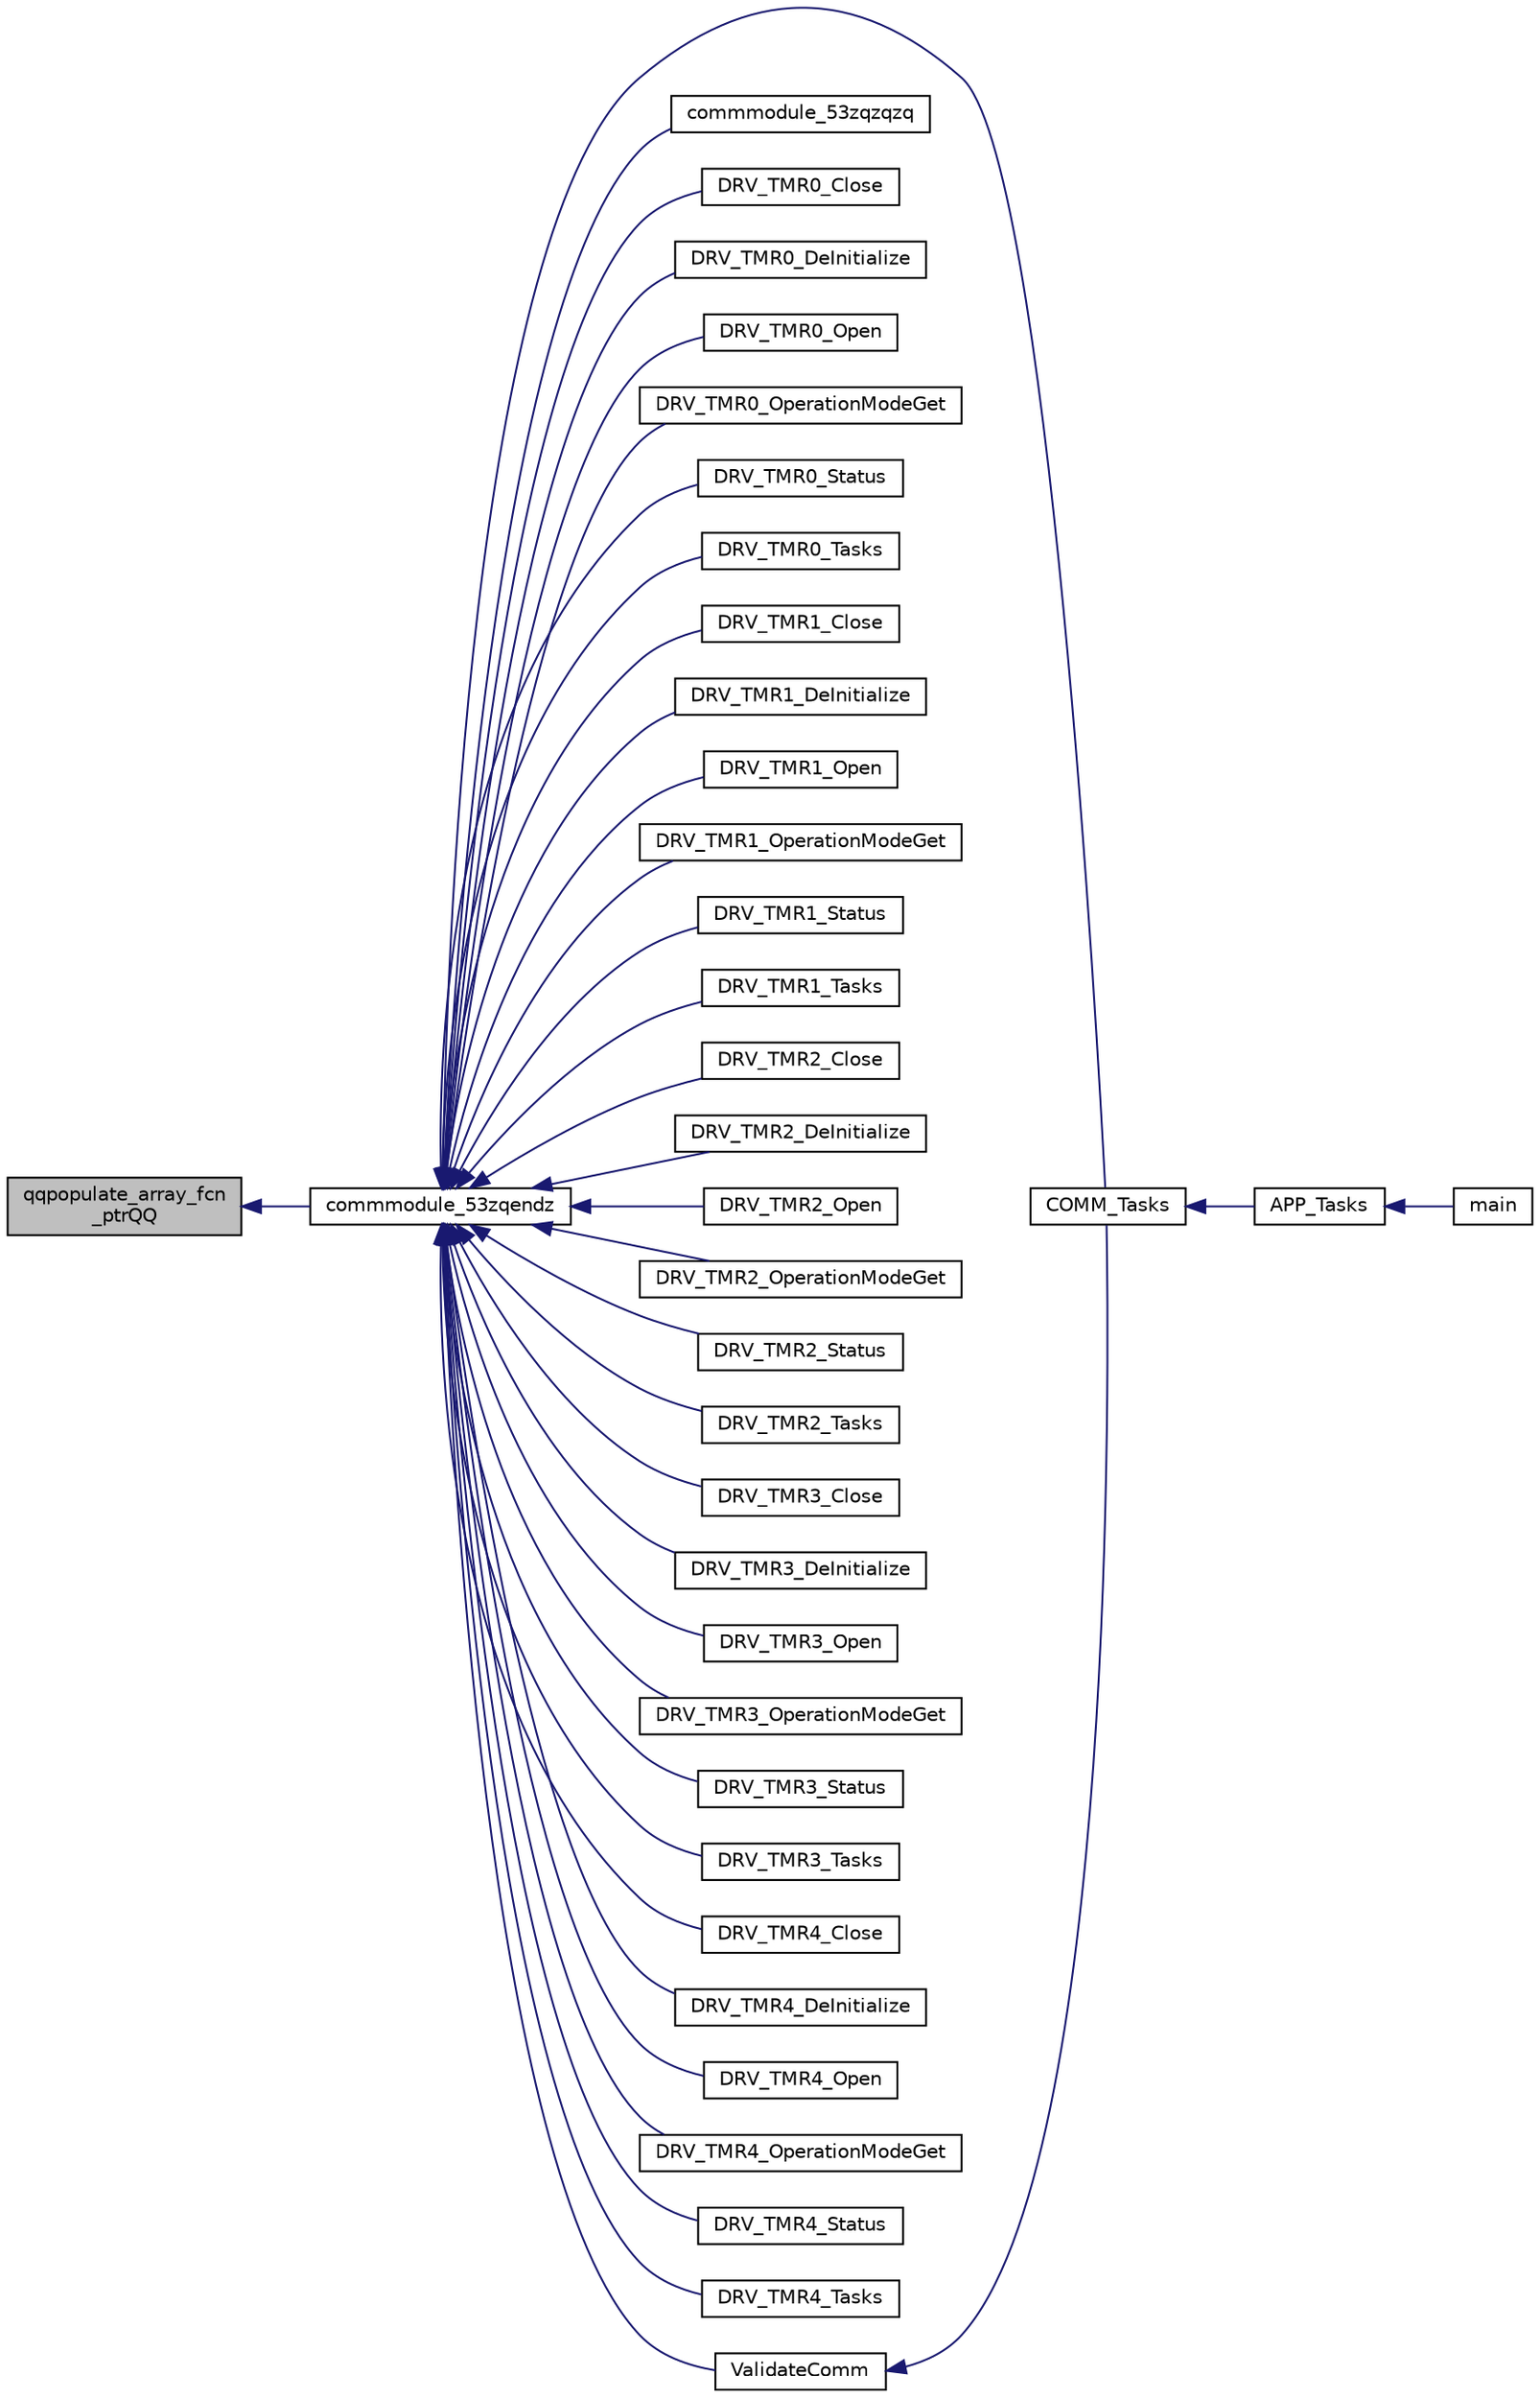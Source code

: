 digraph "qqpopulate_array_fcn_ptrQQ"
{
  edge [fontname="Helvetica",fontsize="10",labelfontname="Helvetica",labelfontsize="10"];
  node [fontname="Helvetica",fontsize="10",shape=record];
  rankdir="LR";
  Node1624 [label="qqpopulate_array_fcn\l_ptrQQ",height=0.2,width=0.4,color="black", fillcolor="grey75", style="filled", fontcolor="black"];
  Node1624 -> Node1625 [dir="back",color="midnightblue",fontsize="10",style="solid",fontname="Helvetica"];
  Node1625 [label="commmodule_53zqendz",height=0.2,width=0.4,color="black", fillcolor="white", style="filled",URL="$inszt__commmodule_8c.html#a96db1778e1f6c4e3f62a377955563ded"];
  Node1625 -> Node1626 [dir="back",color="midnightblue",fontsize="10",style="solid",fontname="Helvetica"];
  Node1626 [label="COMM_Tasks",height=0.2,width=0.4,color="black", fillcolor="white", style="filled",URL="$inszt__commmodule_8c.html#a58032003b728b9659d8ec40e2b565169"];
  Node1626 -> Node1627 [dir="back",color="midnightblue",fontsize="10",style="solid",fontname="Helvetica"];
  Node1627 [label="APP_Tasks",height=0.2,width=0.4,color="black", fillcolor="white", style="filled",URL="$inszt__app_8c.html#a859aee46b660cfee47cfd45ce08f6862"];
  Node1627 -> Node1628 [dir="back",color="midnightblue",fontsize="10",style="solid",fontname="Helvetica"];
  Node1628 [label="main",height=0.2,width=0.4,color="black", fillcolor="white", style="filled",URL="$inszt__main_8c.html#a840291bc02cba5474a4cb46a9b9566fe"];
  Node1625 -> Node1629 [dir="back",color="midnightblue",fontsize="10",style="solid",fontname="Helvetica"];
  Node1629 [label="commmodule_53zqzqzq",height=0.2,width=0.4,color="black", fillcolor="white", style="filled",URL="$inszt__commmodule_8c.html#a3ff7b9cd291501a7616731f5a3ffc729"];
  Node1625 -> Node1630 [dir="back",color="midnightblue",fontsize="10",style="solid",fontname="Helvetica"];
  Node1630 [label="DRV_TMR0_Close",height=0.2,width=0.4,color="black", fillcolor="white", style="filled",URL="$inszt__commmodule_8c.html#a32eae35a1e64a44969e70c746ec9cdc2"];
  Node1625 -> Node1631 [dir="back",color="midnightblue",fontsize="10",style="solid",fontname="Helvetica"];
  Node1631 [label="DRV_TMR0_DeInitialize",height=0.2,width=0.4,color="black", fillcolor="white", style="filled",URL="$inszt__commmodule_8c.html#ac35e22ce2277246569aa15a0142f42de"];
  Node1625 -> Node1632 [dir="back",color="midnightblue",fontsize="10",style="solid",fontname="Helvetica"];
  Node1632 [label="DRV_TMR0_Open",height=0.2,width=0.4,color="black", fillcolor="white", style="filled",URL="$inszt__commmodule_8c.html#a6185be0b1acc5308100e9c168c6d9882"];
  Node1625 -> Node1633 [dir="back",color="midnightblue",fontsize="10",style="solid",fontname="Helvetica"];
  Node1633 [label="DRV_TMR0_OperationModeGet",height=0.2,width=0.4,color="black", fillcolor="white", style="filled",URL="$inszt__commmodule_8c.html#a75154e72363837310412c5f0f77ca99b"];
  Node1625 -> Node1634 [dir="back",color="midnightblue",fontsize="10",style="solid",fontname="Helvetica"];
  Node1634 [label="DRV_TMR0_Status",height=0.2,width=0.4,color="black", fillcolor="white", style="filled",URL="$inszt__commmodule_8c.html#aa0b45abb3787c0b80fba63077983fda6"];
  Node1625 -> Node1635 [dir="back",color="midnightblue",fontsize="10",style="solid",fontname="Helvetica"];
  Node1635 [label="DRV_TMR0_Tasks",height=0.2,width=0.4,color="black", fillcolor="white", style="filled",URL="$inszt__commmodule_8c.html#a074ed24077060483c762988f726d23e9"];
  Node1625 -> Node1636 [dir="back",color="midnightblue",fontsize="10",style="solid",fontname="Helvetica"];
  Node1636 [label="DRV_TMR1_Close",height=0.2,width=0.4,color="black", fillcolor="white", style="filled",URL="$inszt__commmodule_8c.html#a6a5cde4bb2a1f040394eff6085aa1d59"];
  Node1625 -> Node1637 [dir="back",color="midnightblue",fontsize="10",style="solid",fontname="Helvetica"];
  Node1637 [label="DRV_TMR1_DeInitialize",height=0.2,width=0.4,color="black", fillcolor="white", style="filled",URL="$inszt__commmodule_8c.html#abf7739f5097a1ceff5268ea070a35c9e"];
  Node1625 -> Node1638 [dir="back",color="midnightblue",fontsize="10",style="solid",fontname="Helvetica"];
  Node1638 [label="DRV_TMR1_Open",height=0.2,width=0.4,color="black", fillcolor="white", style="filled",URL="$inszt__commmodule_8c.html#ac23662f1a2e62aff3d8576b4fb403b5e"];
  Node1625 -> Node1639 [dir="back",color="midnightblue",fontsize="10",style="solid",fontname="Helvetica"];
  Node1639 [label="DRV_TMR1_OperationModeGet",height=0.2,width=0.4,color="black", fillcolor="white", style="filled",URL="$inszt__commmodule_8c.html#a2ddcb52c248a14db2f5d3cc2b8396b4d"];
  Node1625 -> Node1640 [dir="back",color="midnightblue",fontsize="10",style="solid",fontname="Helvetica"];
  Node1640 [label="DRV_TMR1_Status",height=0.2,width=0.4,color="black", fillcolor="white", style="filled",URL="$inszt__commmodule_8c.html#af0b509a65d0cc40830845f905e72f383"];
  Node1625 -> Node1641 [dir="back",color="midnightblue",fontsize="10",style="solid",fontname="Helvetica"];
  Node1641 [label="DRV_TMR1_Tasks",height=0.2,width=0.4,color="black", fillcolor="white", style="filled",URL="$inszt__commmodule_8c.html#a0c01e1083b80ad88b2bc0fae758b1f0e"];
  Node1625 -> Node1642 [dir="back",color="midnightblue",fontsize="10",style="solid",fontname="Helvetica"];
  Node1642 [label="DRV_TMR2_Close",height=0.2,width=0.4,color="black", fillcolor="white", style="filled",URL="$inszt__commmodule_8c.html#a5ad44e5f36f8a566c396331e7c08c15d"];
  Node1625 -> Node1643 [dir="back",color="midnightblue",fontsize="10",style="solid",fontname="Helvetica"];
  Node1643 [label="DRV_TMR2_DeInitialize",height=0.2,width=0.4,color="black", fillcolor="white", style="filled",URL="$inszt__commmodule_8c.html#a0aa800750e31f5d3aea0afcd7faa41fe"];
  Node1625 -> Node1644 [dir="back",color="midnightblue",fontsize="10",style="solid",fontname="Helvetica"];
  Node1644 [label="DRV_TMR2_Open",height=0.2,width=0.4,color="black", fillcolor="white", style="filled",URL="$inszt__commmodule_8c.html#ae3ec2e7d926f1dfcf4d5b4ec3f4452b1"];
  Node1625 -> Node1645 [dir="back",color="midnightblue",fontsize="10",style="solid",fontname="Helvetica"];
  Node1645 [label="DRV_TMR2_OperationModeGet",height=0.2,width=0.4,color="black", fillcolor="white", style="filled",URL="$inszt__commmodule_8c.html#aaec612bc5ca6823e226aa9e168f0f7e4"];
  Node1625 -> Node1646 [dir="back",color="midnightblue",fontsize="10",style="solid",fontname="Helvetica"];
  Node1646 [label="DRV_TMR2_Status",height=0.2,width=0.4,color="black", fillcolor="white", style="filled",URL="$inszt__commmodule_8c.html#ab66021f387d5cbb3e7ab20b7718aa773"];
  Node1625 -> Node1647 [dir="back",color="midnightblue",fontsize="10",style="solid",fontname="Helvetica"];
  Node1647 [label="DRV_TMR2_Tasks",height=0.2,width=0.4,color="black", fillcolor="white", style="filled",URL="$inszt__commmodule_8c.html#a4cae103296c260a0cacd0bfbb02abec6"];
  Node1625 -> Node1648 [dir="back",color="midnightblue",fontsize="10",style="solid",fontname="Helvetica"];
  Node1648 [label="DRV_TMR3_Close",height=0.2,width=0.4,color="black", fillcolor="white", style="filled",URL="$inszt__commmodule_8c.html#a5dd9fa4b5c96ae83f17ed22952b3526b"];
  Node1625 -> Node1649 [dir="back",color="midnightblue",fontsize="10",style="solid",fontname="Helvetica"];
  Node1649 [label="DRV_TMR3_DeInitialize",height=0.2,width=0.4,color="black", fillcolor="white", style="filled",URL="$inszt__commmodule_8c.html#a51119949a1b0dc2ade9d15cd3eef3cf9"];
  Node1625 -> Node1650 [dir="back",color="midnightblue",fontsize="10",style="solid",fontname="Helvetica"];
  Node1650 [label="DRV_TMR3_Open",height=0.2,width=0.4,color="black", fillcolor="white", style="filled",URL="$inszt__commmodule_8c.html#a14def85d2721c6fe7a0f52e5da985745"];
  Node1625 -> Node1651 [dir="back",color="midnightblue",fontsize="10",style="solid",fontname="Helvetica"];
  Node1651 [label="DRV_TMR3_OperationModeGet",height=0.2,width=0.4,color="black", fillcolor="white", style="filled",URL="$inszt__commmodule_8c.html#aba3d374b5742c8fed77fb9c5125906e8"];
  Node1625 -> Node1652 [dir="back",color="midnightblue",fontsize="10",style="solid",fontname="Helvetica"];
  Node1652 [label="DRV_TMR3_Status",height=0.2,width=0.4,color="black", fillcolor="white", style="filled",URL="$inszt__commmodule_8c.html#ab337820f2261ee63bfbdbe91f999de92"];
  Node1625 -> Node1653 [dir="back",color="midnightblue",fontsize="10",style="solid",fontname="Helvetica"];
  Node1653 [label="DRV_TMR3_Tasks",height=0.2,width=0.4,color="black", fillcolor="white", style="filled",URL="$inszt__commmodule_8c.html#ac4622292b2dab66f9b5ae9778db08478"];
  Node1625 -> Node1654 [dir="back",color="midnightblue",fontsize="10",style="solid",fontname="Helvetica"];
  Node1654 [label="DRV_TMR4_Close",height=0.2,width=0.4,color="black", fillcolor="white", style="filled",URL="$inszt__commmodule_8c.html#abca98245dd4f6348cc96c19911fa2f7f"];
  Node1625 -> Node1655 [dir="back",color="midnightblue",fontsize="10",style="solid",fontname="Helvetica"];
  Node1655 [label="DRV_TMR4_DeInitialize",height=0.2,width=0.4,color="black", fillcolor="white", style="filled",URL="$inszt__commmodule_8c.html#a24315793d9553d184024aea496534bc5"];
  Node1625 -> Node1656 [dir="back",color="midnightblue",fontsize="10",style="solid",fontname="Helvetica"];
  Node1656 [label="DRV_TMR4_Open",height=0.2,width=0.4,color="black", fillcolor="white", style="filled",URL="$inszt__commmodule_8c.html#a6e2c39c5a9d8b23859be0e673b43b1b9"];
  Node1625 -> Node1657 [dir="back",color="midnightblue",fontsize="10",style="solid",fontname="Helvetica"];
  Node1657 [label="DRV_TMR4_OperationModeGet",height=0.2,width=0.4,color="black", fillcolor="white", style="filled",URL="$inszt__commmodule_8c.html#ad47780c4b3a36ef4f64841b0106a751d"];
  Node1625 -> Node1658 [dir="back",color="midnightblue",fontsize="10",style="solid",fontname="Helvetica"];
  Node1658 [label="DRV_TMR4_Status",height=0.2,width=0.4,color="black", fillcolor="white", style="filled",URL="$inszt__commmodule_8c.html#aeb55a9257642cf221bcb641b25033668"];
  Node1625 -> Node1659 [dir="back",color="midnightblue",fontsize="10",style="solid",fontname="Helvetica"];
  Node1659 [label="DRV_TMR4_Tasks",height=0.2,width=0.4,color="black", fillcolor="white", style="filled",URL="$inszt__commmodule_8c.html#a97a4bb302673812056f8ad54ea70b59e"];
  Node1625 -> Node1660 [dir="back",color="midnightblue",fontsize="10",style="solid",fontname="Helvetica"];
  Node1660 [label="ValidateComm",height=0.2,width=0.4,color="black", fillcolor="white", style="filled",URL="$inszt__commmodule_8c.html#a764430fc16209afb9056738eb23b69c5"];
  Node1660 -> Node1626 [dir="back",color="midnightblue",fontsize="10",style="solid",fontname="Helvetica"];
}
